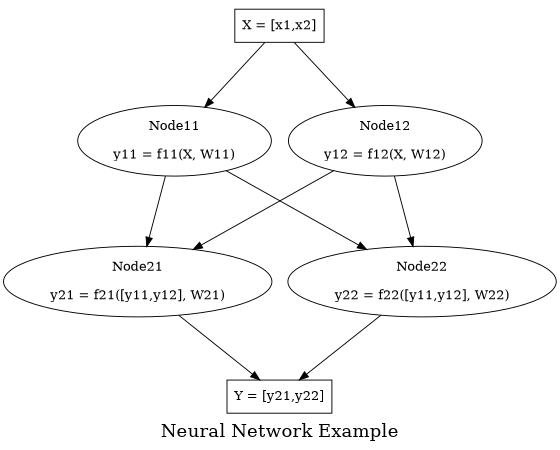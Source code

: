 // sudo apt-get install graphviz
// dot -Tpng nn.dot -o nn.png
// xdot nn.dot
digraph NN
{
	label="Neural Network Example";
	fontsize=20;
	size="4,3";
	ratio=fill;

	X   [shape=box, label="X = [x1,x2]"];
	Y   [shape=box, label="Y = [y21,y22]"];
	f11 [label="Node11\n\ny11 = f11(X, W11)"];
	f12 [label="Node12\n\ny12 = f12(X, W12)"];
	f21 [label="Node21\n\ny21 = f21([y11,y12], W21)"];
	f22 [label="Node22\n\ny22 = f22([y11,y12], W22)"];

	X   -> f11;
	X   -> f12;
	f11 -> f21;
	f12 -> f21;
	f11 -> f22;
	f12 -> f22;
	f21 -> Y;
	f22 -> Y;
}
